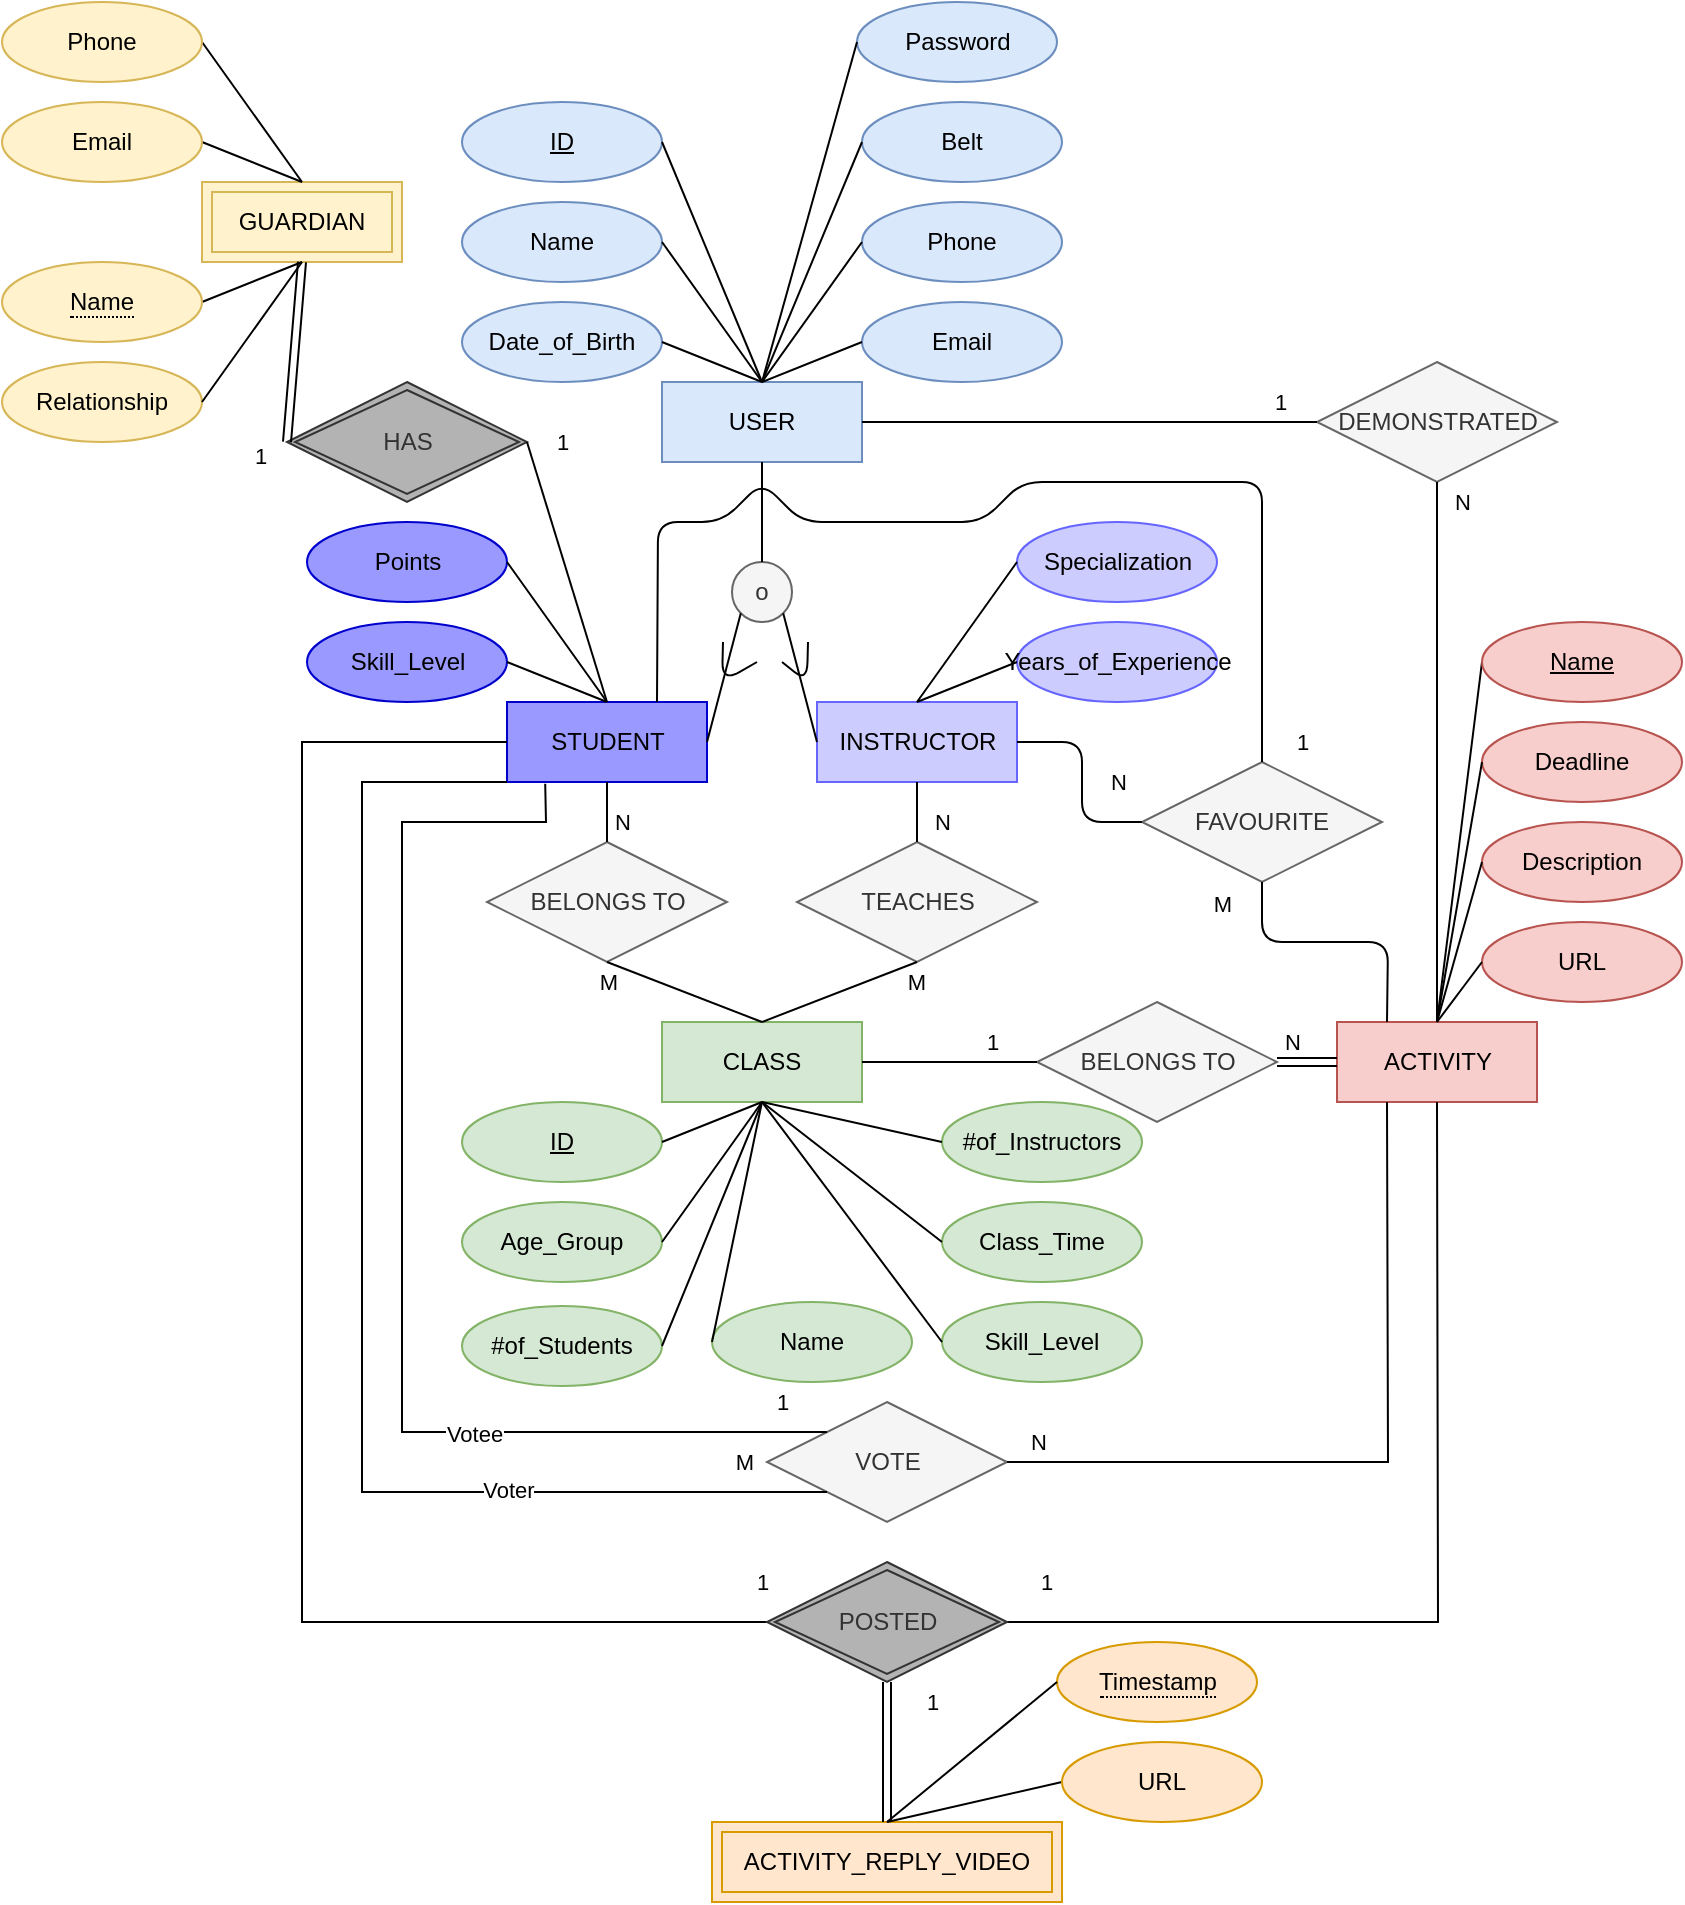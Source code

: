 <mxfile version="14.4.9" type="device"><diagram id="FBQHIhhpA97954oeTk-i" name="Page-1"><mxGraphModel dx="2200" dy="1813" grid="1" gridSize="10" guides="1" tooltips="1" connect="1" arrows="1" fold="1" page="1" pageScale="1" pageWidth="850" pageHeight="1100" math="0" shadow="0"><root><mxCell id="0"/><mxCell id="1" parent="0"/><mxCell id="_GwAnjcLJixoznR8mgWe-2" value="STUDENT" style="whiteSpace=wrap;html=1;align=center;fillColor=#9999FF;strokeColor=#0000CC;" parent="1" vertex="1"><mxGeometry x="-587.5" y="-740" width="100" height="40" as="geometry"/></mxCell><mxCell id="_GwAnjcLJixoznR8mgWe-3" value="INSTRUCTOR" style="whiteSpace=wrap;html=1;align=center;fillColor=#CCCCFF;strokeColor=#6666FF;" parent="1" vertex="1"><mxGeometry x="-432.5" y="-740" width="100" height="40" as="geometry"/></mxCell><mxCell id="_GwAnjcLJixoznR8mgWe-5" value="ACTIVITY" style="whiteSpace=wrap;html=1;align=center;fillColor=#f8cecc;strokeColor=#b85450;" parent="1" vertex="1"><mxGeometry x="-172.5" y="-580" width="100" height="40" as="geometry"/></mxCell><mxCell id="_GwAnjcLJixoznR8mgWe-7" value="ACTIVITY_REPLY_VIDEO" style="shape=ext;margin=3;double=1;whiteSpace=wrap;html=1;align=center;fillColor=#ffe6cc;strokeColor=#d79b00;" parent="1" vertex="1"><mxGeometry x="-485" y="-180" width="175" height="40" as="geometry"/></mxCell><mxCell id="_GwAnjcLJixoznR8mgWe-8" value="BELONGS TO" style="shape=rhombus;perimeter=rhombusPerimeter;whiteSpace=wrap;html=1;align=center;fillColor=#f5f5f5;strokeColor=#666666;fontColor=#333333;" parent="1" vertex="1"><mxGeometry x="-597.5" y="-670" width="120" height="60" as="geometry"/></mxCell><mxCell id="_GwAnjcLJixoznR8mgWe-33" value="Specialization" style="ellipse;whiteSpace=wrap;html=1;align=center;fillColor=#CCCCFF;strokeColor=#6666FF;" parent="1" vertex="1"><mxGeometry x="-332.5" y="-830" width="100" height="40" as="geometry"/></mxCell><mxCell id="_GwAnjcLJixoznR8mgWe-34" value="Years_of_Experience" style="ellipse;whiteSpace=wrap;html=1;align=center;fillColor=#CCCCFF;strokeColor=#6666FF;" parent="1" vertex="1"><mxGeometry x="-332.5" y="-780" width="100" height="40" as="geometry"/></mxCell><mxCell id="_GwAnjcLJixoznR8mgWe-36" value="#of_Students" style="ellipse;whiteSpace=wrap;html=1;align=center;fillColor=#d5e8d4;strokeColor=#82b366;" parent="1" vertex="1"><mxGeometry x="-610" y="-438" width="100" height="40" as="geometry"/></mxCell><mxCell id="_GwAnjcLJixoznR8mgWe-37" value="#of_Instructors" style="ellipse;whiteSpace=wrap;html=1;align=center;fillColor=#d5e8d4;strokeColor=#82b366;" parent="1" vertex="1"><mxGeometry x="-370" y="-540" width="100" height="40" as="geometry"/></mxCell><mxCell id="_GwAnjcLJixoznR8mgWe-38" value="Class_Time" style="ellipse;whiteSpace=wrap;html=1;align=center;fillColor=#d5e8d4;strokeColor=#82b366;" parent="1" vertex="1"><mxGeometry x="-370" y="-490" width="100" height="40" as="geometry"/></mxCell><mxCell id="_GwAnjcLJixoznR8mgWe-41" value="Skill_Level" style="ellipse;whiteSpace=wrap;html=1;align=center;fillColor=#d5e8d4;strokeColor=#82b366;" parent="1" vertex="1"><mxGeometry x="-370" y="-440" width="100" height="40" as="geometry"/></mxCell><mxCell id="_GwAnjcLJixoznR8mgWe-42" value="Age_Group" style="ellipse;whiteSpace=wrap;html=1;align=center;fillColor=#d5e8d4;strokeColor=#82b366;" parent="1" vertex="1"><mxGeometry x="-610" y="-490" width="100" height="40" as="geometry"/></mxCell><mxCell id="_GwAnjcLJixoznR8mgWe-43" value="ID" style="ellipse;whiteSpace=wrap;html=1;align=center;fontStyle=4;fillColor=#d5e8d4;strokeColor=#82b366;" parent="1" vertex="1"><mxGeometry x="-610" y="-540" width="100" height="40" as="geometry"/></mxCell><mxCell id="_GwAnjcLJixoznR8mgWe-45" value="Name" style="ellipse;whiteSpace=wrap;html=1;align=center;fillColor=#dae8fc;strokeColor=#6c8ebf;" parent="1" vertex="1"><mxGeometry x="-610" y="-990" width="100" height="40" as="geometry"/></mxCell><mxCell id="_GwAnjcLJixoznR8mgWe-46" value="Date_of_Birth" style="ellipse;whiteSpace=wrap;html=1;align=center;fillColor=#dae8fc;strokeColor=#6c8ebf;" parent="1" vertex="1"><mxGeometry x="-610" y="-940" width="100" height="40" as="geometry"/></mxCell><mxCell id="_GwAnjcLJixoznR8mgWe-47" value="Skill_Level" style="ellipse;whiteSpace=wrap;html=1;align=center;fillColor=#9999FF;strokeColor=#0000CC;" parent="1" vertex="1"><mxGeometry x="-687.5" y="-780" width="100" height="40" as="geometry"/></mxCell><mxCell id="_GwAnjcLJixoznR8mgWe-48" value="Belt" style="ellipse;whiteSpace=wrap;html=1;align=center;fillColor=#dae8fc;strokeColor=#6c8ebf;" parent="1" vertex="1"><mxGeometry x="-410" y="-1040" width="100" height="40" as="geometry"/></mxCell><mxCell id="_GwAnjcLJixoznR8mgWe-58" value="Phone" style="ellipse;whiteSpace=wrap;html=1;align=center;fillColor=#dae8fc;strokeColor=#6c8ebf;" parent="1" vertex="1"><mxGeometry x="-410" y="-990" width="100" height="40" as="geometry"/></mxCell><mxCell id="_GwAnjcLJixoznR8mgWe-59" value="Email" style="ellipse;whiteSpace=wrap;html=1;align=center;fillColor=#dae8fc;strokeColor=#6c8ebf;" parent="1" vertex="1"><mxGeometry x="-410" y="-940" width="100" height="40" as="geometry"/></mxCell><mxCell id="_GwAnjcLJixoznR8mgWe-64" value="Points" style="ellipse;whiteSpace=wrap;html=1;align=center;fillColor=#9999FF;strokeColor=#0000CC;" parent="1" vertex="1"><mxGeometry x="-687.5" y="-830" width="100" height="40" as="geometry"/></mxCell><mxCell id="_GwAnjcLJixoznR8mgWe-68" value="USER" style="whiteSpace=wrap;html=1;align=center;fillColor=#dae8fc;strokeColor=#6c8ebf;" parent="1" vertex="1"><mxGeometry x="-510" y="-900" width="100" height="40" as="geometry"/></mxCell><mxCell id="_GwAnjcLJixoznR8mgWe-69" value="o" style="ellipse;whiteSpace=wrap;html=1;aspect=fixed;fillColor=#f5f5f5;strokeColor=#666666;fontColor=#333333;" parent="1" vertex="1"><mxGeometry x="-475" y="-810" width="30" height="30" as="geometry"/></mxCell><mxCell id="_GwAnjcLJixoznR8mgWe-70" value="" style="endArrow=none;html=1;entryX=0.5;entryY=1;entryDx=0;entryDy=0;exitX=0.5;exitY=0;exitDx=0;exitDy=0;" parent="1" source="_GwAnjcLJixoznR8mgWe-69" target="_GwAnjcLJixoznR8mgWe-68" edge="1"><mxGeometry width="50" height="50" relative="1" as="geometry"><mxPoint x="-525" y="-770" as="sourcePoint"/><mxPoint x="-475" y="-820" as="targetPoint"/></mxGeometry></mxCell><mxCell id="_GwAnjcLJixoznR8mgWe-71" value="" style="endArrow=none;html=1;entryX=0;entryY=1;entryDx=0;entryDy=0;exitX=1;exitY=0.5;exitDx=0;exitDy=0;" parent="1" source="_GwAnjcLJixoznR8mgWe-2" target="_GwAnjcLJixoznR8mgWe-69" edge="1"><mxGeometry width="50" height="50" relative="1" as="geometry"><mxPoint x="-550" y="-730" as="sourcePoint"/><mxPoint x="-500" y="-780" as="targetPoint"/></mxGeometry></mxCell><mxCell id="_GwAnjcLJixoznR8mgWe-72" value="" style="endArrow=none;html=1;entryX=0;entryY=0.5;entryDx=0;entryDy=0;exitX=1;exitY=1;exitDx=0;exitDy=0;" parent="1" source="_GwAnjcLJixoznR8mgWe-69" target="_GwAnjcLJixoznR8mgWe-3" edge="1"><mxGeometry width="50" height="50" relative="1" as="geometry"><mxPoint x="-419.7" y="-762.8" as="sourcePoint"/><mxPoint x="-350.307" y="-847.193" as="targetPoint"/></mxGeometry></mxCell><mxCell id="_GwAnjcLJixoznR8mgWe-73" value="ID" style="ellipse;whiteSpace=wrap;html=1;align=center;fontStyle=4;fillColor=#dae8fc;strokeColor=#6c8ebf;" parent="1" vertex="1"><mxGeometry x="-610" y="-1040" width="100" height="40" as="geometry"/></mxCell><mxCell id="p_k84BJm-49Tjz_S1dmf-1" value="" style="endArrow=none;html=1;exitX=0.5;exitY=0;exitDx=0;exitDy=0;entryX=1;entryY=0.5;entryDx=0;entryDy=0;" parent="1" source="_GwAnjcLJixoznR8mgWe-68" target="_GwAnjcLJixoznR8mgWe-46" edge="1"><mxGeometry width="50" height="50" relative="1" as="geometry"><mxPoint x="-485" y="-920" as="sourcePoint"/><mxPoint x="-435" y="-970" as="targetPoint"/></mxGeometry></mxCell><mxCell id="p_k84BJm-49Tjz_S1dmf-2" value="" style="endArrow=none;html=1;exitX=0.5;exitY=0;exitDx=0;exitDy=0;entryX=1;entryY=0.5;entryDx=0;entryDy=0;" parent="1" source="_GwAnjcLJixoznR8mgWe-68" target="_GwAnjcLJixoznR8mgWe-45" edge="1"><mxGeometry width="50" height="50" relative="1" as="geometry"><mxPoint x="-450" y="-890" as="sourcePoint"/><mxPoint x="-500" y="-910" as="targetPoint"/></mxGeometry></mxCell><mxCell id="p_k84BJm-49Tjz_S1dmf-3" value="" style="endArrow=none;html=1;entryX=1;entryY=0.5;entryDx=0;entryDy=0;" parent="1" target="_GwAnjcLJixoznR8mgWe-73" edge="1"><mxGeometry width="50" height="50" relative="1" as="geometry"><mxPoint x="-460" y="-900" as="sourcePoint"/><mxPoint x="-500" y="-960" as="targetPoint"/></mxGeometry></mxCell><mxCell id="p_k84BJm-49Tjz_S1dmf-4" value="" style="endArrow=none;html=1;entryX=0;entryY=0.5;entryDx=0;entryDy=0;exitX=0.5;exitY=0;exitDx=0;exitDy=0;" parent="1" source="_GwAnjcLJixoznR8mgWe-68" target="_GwAnjcLJixoznR8mgWe-48" edge="1"><mxGeometry width="50" height="50" relative="1" as="geometry"><mxPoint x="-450" y="-890" as="sourcePoint"/><mxPoint x="-500" y="-1010" as="targetPoint"/></mxGeometry></mxCell><mxCell id="p_k84BJm-49Tjz_S1dmf-5" value="" style="endArrow=none;html=1;entryX=0;entryY=0.5;entryDx=0;entryDy=0;exitX=0.5;exitY=0;exitDx=0;exitDy=0;" parent="1" source="_GwAnjcLJixoznR8mgWe-68" target="_GwAnjcLJixoznR8mgWe-58" edge="1"><mxGeometry width="50" height="50" relative="1" as="geometry"><mxPoint x="-450" y="-890" as="sourcePoint"/><mxPoint x="-400" y="-1010" as="targetPoint"/></mxGeometry></mxCell><mxCell id="p_k84BJm-49Tjz_S1dmf-6" value="" style="endArrow=none;html=1;entryX=0;entryY=0.5;entryDx=0;entryDy=0;exitX=0.5;exitY=0;exitDx=0;exitDy=0;" parent="1" source="_GwAnjcLJixoznR8mgWe-68" target="_GwAnjcLJixoznR8mgWe-59" edge="1"><mxGeometry width="50" height="50" relative="1" as="geometry"><mxPoint x="-450" y="-890" as="sourcePoint"/><mxPoint x="-400" y="-960" as="targetPoint"/></mxGeometry></mxCell><mxCell id="p_k84BJm-49Tjz_S1dmf-19" value="Relationship" style="ellipse;whiteSpace=wrap;html=1;align=center;fillColor=#fff2cc;strokeColor=#d6b656;" parent="1" vertex="1"><mxGeometry x="-840" y="-910" width="100" height="40" as="geometry"/></mxCell><mxCell id="p_k84BJm-49Tjz_S1dmf-22" value="GUARDIAN" style="shape=ext;margin=3;double=1;whiteSpace=wrap;html=1;align=center;fillColor=#fff2cc;strokeColor=#d6b656;" parent="1" vertex="1"><mxGeometry x="-740" y="-1000" width="100" height="40" as="geometry"/></mxCell><mxCell id="p_k84BJm-49Tjz_S1dmf-23" value="HAS" style="shape=rhombus;double=1;perimeter=rhombusPerimeter;whiteSpace=wrap;html=1;align=center;fontColor=#333333;fillColor=#B3B3B3;strokeColor=#333333;" parent="1" vertex="1"><mxGeometry x="-697.5" y="-900" width="120" height="60" as="geometry"/></mxCell><mxCell id="p_k84BJm-49Tjz_S1dmf-24" value="" style="shape=link;html=1;rounded=0;exitX=0;exitY=0.5;exitDx=0;exitDy=0;entryX=0.5;entryY=1;entryDx=0;entryDy=0;" parent="1" source="p_k84BJm-49Tjz_S1dmf-23" target="p_k84BJm-49Tjz_S1dmf-22" edge="1"><mxGeometry relative="1" as="geometry"><mxPoint x="-382.5" y="-590" as="sourcePoint"/><mxPoint x="-382.5" y="-500" as="targetPoint"/></mxGeometry></mxCell><mxCell id="p_k84BJm-49Tjz_S1dmf-50" value="1" style="edgeLabel;html=1;align=center;verticalAlign=middle;resizable=0;points=[];" parent="p_k84BJm-49Tjz_S1dmf-24" vertex="1" connectable="0"><mxGeometry x="-0.823" y="-2" relative="1" as="geometry"><mxPoint x="-15.98" y="14.75" as="offset"/></mxGeometry></mxCell><mxCell id="p_k84BJm-49Tjz_S1dmf-26" value="" style="endArrow=none;html=1;exitX=1;exitY=0.5;exitDx=0;exitDy=0;entryX=0.5;entryY=0;entryDx=0;entryDy=0;" parent="1" source="_GwAnjcLJixoznR8mgWe-47" target="_GwAnjcLJixoznR8mgWe-2" edge="1"><mxGeometry width="50" height="50" relative="1" as="geometry"><mxPoint x="-560" y="-730" as="sourcePoint"/><mxPoint x="-510" y="-780" as="targetPoint"/></mxGeometry></mxCell><mxCell id="p_k84BJm-49Tjz_S1dmf-27" value="" style="endArrow=none;html=1;exitX=1;exitY=0.5;exitDx=0;exitDy=0;entryX=0.5;entryY=0;entryDx=0;entryDy=0;" parent="1" source="_GwAnjcLJixoznR8mgWe-64" target="_GwAnjcLJixoznR8mgWe-2" edge="1"><mxGeometry width="50" height="50" relative="1" as="geometry"><mxPoint x="-577.5" y="-750" as="sourcePoint"/><mxPoint x="-527.5" y="-730" as="targetPoint"/></mxGeometry></mxCell><mxCell id="p_k84BJm-49Tjz_S1dmf-28" value="" style="endArrow=none;html=1;exitX=0;exitY=0.5;exitDx=0;exitDy=0;entryX=0.5;entryY=0;entryDx=0;entryDy=0;" parent="1" source="_GwAnjcLJixoznR8mgWe-33" target="_GwAnjcLJixoznR8mgWe-3" edge="1"><mxGeometry width="50" height="50" relative="1" as="geometry"><mxPoint x="-420" y="-830" as="sourcePoint"/><mxPoint x="-370" y="-760" as="targetPoint"/></mxGeometry></mxCell><mxCell id="p_k84BJm-49Tjz_S1dmf-29" value="" style="endArrow=none;html=1;exitX=0;exitY=0.5;exitDx=0;exitDy=0;entryX=0.5;entryY=0;entryDx=0;entryDy=0;" parent="1" source="_GwAnjcLJixoznR8mgWe-34" target="_GwAnjcLJixoznR8mgWe-3" edge="1"><mxGeometry width="50" height="50" relative="1" as="geometry"><mxPoint x="-322.5" y="-800" as="sourcePoint"/><mxPoint x="-372.5" y="-730" as="targetPoint"/></mxGeometry></mxCell><mxCell id="p_k84BJm-49Tjz_S1dmf-30" value="" style="endArrow=none;html=1;entryX=1;entryY=0.5;entryDx=0;entryDy=0;exitX=0.5;exitY=0;exitDx=0;exitDy=0;" parent="1" source="_GwAnjcLJixoznR8mgWe-2" target="p_k84BJm-49Tjz_S1dmf-23" edge="1"><mxGeometry width="50" height="50" relative="1" as="geometry"><mxPoint x="-600" y="-620" as="sourcePoint"/><mxPoint x="-550" y="-670" as="targetPoint"/></mxGeometry></mxCell><mxCell id="p_k84BJm-49Tjz_S1dmf-48" value="1" style="edgeLabel;html=1;align=center;verticalAlign=middle;resizable=0;points=[];" parent="p_k84BJm-49Tjz_S1dmf-30" vertex="1" connectable="0"><mxGeometry x="0.769" relative="1" as="geometry"><mxPoint x="12.79" y="-15.31" as="offset"/></mxGeometry></mxCell><mxCell id="p_k84BJm-49Tjz_S1dmf-31" value="" style="endArrow=none;html=1;entryX=1;entryY=0.5;entryDx=0;entryDy=0;exitX=0.5;exitY=0;exitDx=0;exitDy=0;" parent="1" source="p_k84BJm-49Tjz_S1dmf-22" target="p_k84BJm-49Tjz_S1dmf-46" edge="1"><mxGeometry width="50" height="50" relative="1" as="geometry"><mxPoint x="-749" y="-1100" as="sourcePoint"/><mxPoint x="-640" y="-1070" as="targetPoint"/></mxGeometry></mxCell><mxCell id="p_k84BJm-49Tjz_S1dmf-32" value="" style="endArrow=none;html=1;entryX=1;entryY=0.5;entryDx=0;entryDy=0;exitX=0.5;exitY=0;exitDx=0;exitDy=0;" parent="1" source="p_k84BJm-49Tjz_S1dmf-22" target="p_k84BJm-49Tjz_S1dmf-45" edge="1"><mxGeometry width="50" height="50" relative="1" as="geometry"><mxPoint x="-742.5" y="-930" as="sourcePoint"/><mxPoint x="-640" y="-1020" as="targetPoint"/></mxGeometry></mxCell><mxCell id="p_k84BJm-49Tjz_S1dmf-33" value="" style="endArrow=none;html=1;entryX=1;entryY=0.5;entryDx=0;entryDy=0;exitX=0.5;exitY=1;exitDx=0;exitDy=0;" parent="1" source="p_k84BJm-49Tjz_S1dmf-22" target="p_k84BJm-49Tjz_S1dmf-47" edge="1"><mxGeometry width="50" height="50" relative="1" as="geometry"><mxPoint x="-780" y="-830" as="sourcePoint"/><mxPoint x="-640" y="-940" as="targetPoint"/></mxGeometry></mxCell><mxCell id="p_k84BJm-49Tjz_S1dmf-34" value="" style="endArrow=none;html=1;entryX=0.5;entryY=1;entryDx=0;entryDy=0;exitX=1;exitY=0.5;exitDx=0;exitDy=0;" parent="1" source="p_k84BJm-49Tjz_S1dmf-19" target="p_k84BJm-49Tjz_S1dmf-22" edge="1"><mxGeometry width="50" height="50" relative="1" as="geometry"><mxPoint x="-742.5" y="-890" as="sourcePoint"/><mxPoint x="-692.5" y="-870" as="targetPoint"/></mxGeometry></mxCell><mxCell id="p_k84BJm-49Tjz_S1dmf-35" value="CLASS" style="whiteSpace=wrap;html=1;align=center;fillColor=#d5e8d4;strokeColor=#82b366;" parent="1" vertex="1"><mxGeometry x="-510" y="-580" width="100" height="40" as="geometry"/></mxCell><mxCell id="p_k84BJm-49Tjz_S1dmf-36" style="edgeStyle=orthogonalEdgeStyle;rounded=0;orthogonalLoop=1;jettySize=auto;html=1;exitX=0.5;exitY=1;exitDx=0;exitDy=0;" parent="1" source="_GwAnjcLJixoznR8mgWe-42" target="_GwAnjcLJixoznR8mgWe-42" edge="1"><mxGeometry relative="1" as="geometry"/></mxCell><mxCell id="p_k84BJm-49Tjz_S1dmf-45" value="Email" style="ellipse;whiteSpace=wrap;html=1;align=center;fillColor=#fff2cc;strokeColor=#d6b656;" parent="1" vertex="1"><mxGeometry x="-840" y="-1040" width="100" height="40" as="geometry"/></mxCell><mxCell id="p_k84BJm-49Tjz_S1dmf-46" value="Phone" style="ellipse;whiteSpace=wrap;html=1;align=center;fillColor=#fff2cc;strokeColor=#d6b656;" parent="1" vertex="1"><mxGeometry x="-840" y="-1090" width="100" height="40" as="geometry"/></mxCell><mxCell id="p_k84BJm-49Tjz_S1dmf-47" value="&lt;span style=&quot;border-bottom: 1px dotted&quot;&gt;Name&lt;/span&gt;" style="ellipse;whiteSpace=wrap;html=1;align=center;fillColor=#fff2cc;strokeColor=#d6b656;" parent="1" vertex="1"><mxGeometry x="-840" y="-960" width="100" height="40" as="geometry"/></mxCell><mxCell id="p_k84BJm-49Tjz_S1dmf-51" value="" style="endArrow=none;html=1;" parent="1" edge="1"><mxGeometry width="50" height="50" relative="1" as="geometry"><mxPoint x="-450" y="-760" as="sourcePoint"/><mxPoint x="-437" y="-770" as="targetPoint"/><Array as="points"><mxPoint x="-437.5" y="-750"/></Array></mxGeometry></mxCell><mxCell id="p_k84BJm-49Tjz_S1dmf-52" value="" style="endArrow=none;html=1;" parent="1" edge="1"><mxGeometry width="50" height="50" relative="1" as="geometry"><mxPoint x="-479.5" y="-770" as="sourcePoint"/><mxPoint x="-462.5" y="-760" as="targetPoint"/><Array as="points"><mxPoint x="-480" y="-750"/></Array></mxGeometry></mxCell><mxCell id="p_k84BJm-49Tjz_S1dmf-55" value="" style="endArrow=none;html=1;exitX=1;exitY=0.5;exitDx=0;exitDy=0;entryX=0.5;entryY=1;entryDx=0;entryDy=0;" parent="1" source="_GwAnjcLJixoznR8mgWe-43" target="p_k84BJm-49Tjz_S1dmf-35" edge="1"><mxGeometry width="50" height="50" relative="1" as="geometry"><mxPoint x="-485" y="-482" as="sourcePoint"/><mxPoint x="-435" y="-532" as="targetPoint"/></mxGeometry></mxCell><mxCell id="p_k84BJm-49Tjz_S1dmf-56" value="" style="endArrow=none;html=1;exitX=1;exitY=0.5;exitDx=0;exitDy=0;entryX=0.5;entryY=1;entryDx=0;entryDy=0;" parent="1" source="_GwAnjcLJixoznR8mgWe-42" target="p_k84BJm-49Tjz_S1dmf-35" edge="1"><mxGeometry width="50" height="50" relative="1" as="geometry"><mxPoint x="-500" y="-502" as="sourcePoint"/><mxPoint x="-450" y="-530" as="targetPoint"/></mxGeometry></mxCell><mxCell id="p_k84BJm-49Tjz_S1dmf-57" value="" style="endArrow=none;html=1;exitX=1;exitY=0.5;exitDx=0;exitDy=0;entryX=0.5;entryY=1;entryDx=0;entryDy=0;" parent="1" source="_GwAnjcLJixoznR8mgWe-36" target="p_k84BJm-49Tjz_S1dmf-35" edge="1"><mxGeometry width="50" height="50" relative="1" as="geometry"><mxPoint x="-500" y="-452" as="sourcePoint"/><mxPoint x="-450" y="-530" as="targetPoint"/></mxGeometry></mxCell><mxCell id="p_k84BJm-49Tjz_S1dmf-58" value="" style="endArrow=none;html=1;exitX=0;exitY=0.5;exitDx=0;exitDy=0;entryX=0.5;entryY=1;entryDx=0;entryDy=0;" parent="1" source="_GwAnjcLJixoznR8mgWe-37" target="p_k84BJm-49Tjz_S1dmf-35" edge="1"><mxGeometry width="50" height="50" relative="1" as="geometry"><mxPoint x="-500" y="-400" as="sourcePoint"/><mxPoint x="-450" y="-530" as="targetPoint"/></mxGeometry></mxCell><mxCell id="p_k84BJm-49Tjz_S1dmf-59" value="" style="endArrow=none;html=1;exitX=0;exitY=0.5;exitDx=0;exitDy=0;entryX=0.5;entryY=1;entryDx=0;entryDy=0;" parent="1" source="_GwAnjcLJixoznR8mgWe-38" target="p_k84BJm-49Tjz_S1dmf-35" edge="1"><mxGeometry width="50" height="50" relative="1" as="geometry"><mxPoint x="-500" y="-350" as="sourcePoint"/><mxPoint x="-450" y="-530" as="targetPoint"/></mxGeometry></mxCell><mxCell id="p_k84BJm-49Tjz_S1dmf-60" value="" style="endArrow=none;html=1;exitX=0;exitY=0.5;exitDx=0;exitDy=0;entryX=0.5;entryY=1;entryDx=0;entryDy=0;" parent="1" source="_GwAnjcLJixoznR8mgWe-41" target="p_k84BJm-49Tjz_S1dmf-35" edge="1"><mxGeometry width="50" height="50" relative="1" as="geometry"><mxPoint x="-500" y="-300" as="sourcePoint"/><mxPoint x="-450" y="-530" as="targetPoint"/></mxGeometry></mxCell><mxCell id="p_k84BJm-49Tjz_S1dmf-61" value="Description" style="ellipse;whiteSpace=wrap;html=1;align=center;fillColor=#f8cecc;strokeColor=#b85450;" parent="1" vertex="1"><mxGeometry x="-100" y="-680" width="100" height="40" as="geometry"/></mxCell><mxCell id="p_k84BJm-49Tjz_S1dmf-63" value="" style="endArrow=none;html=1;exitX=0.5;exitY=0;exitDx=0;exitDy=0;entryX=0.5;entryY=1;entryDx=0;entryDy=0;" parent="1" source="_GwAnjcLJixoznR8mgWe-8" target="_GwAnjcLJixoznR8mgWe-2" edge="1"><mxGeometry width="50" height="50" relative="1" as="geometry"><mxPoint x="-637.5" y="-680.0" as="sourcePoint"/><mxPoint x="-687.5" y="-720.0" as="targetPoint"/></mxGeometry></mxCell><mxCell id="p_k84BJm-49Tjz_S1dmf-94" value="N" style="edgeLabel;html=1;align=center;verticalAlign=middle;resizable=0;points=[];" parent="p_k84BJm-49Tjz_S1dmf-63" vertex="1" connectable="0"><mxGeometry x="-0.309" relative="1" as="geometry"><mxPoint x="7.5" y="0.33" as="offset"/></mxGeometry></mxCell><mxCell id="p_k84BJm-49Tjz_S1dmf-64" value="" style="endArrow=none;html=1;exitX=0.5;exitY=0;exitDx=0;exitDy=0;entryX=0.5;entryY=1;entryDx=0;entryDy=0;" parent="1" source="p_k84BJm-49Tjz_S1dmf-35" target="_GwAnjcLJixoznR8mgWe-8" edge="1"><mxGeometry width="50" height="50" relative="1" as="geometry"><mxPoint x="-635" y="-580.0" as="sourcePoint"/><mxPoint x="-525" y="-620.0" as="targetPoint"/></mxGeometry></mxCell><mxCell id="p_k84BJm-49Tjz_S1dmf-95" value="M" style="edgeLabel;html=1;align=center;verticalAlign=middle;resizable=0;points=[];" parent="p_k84BJm-49Tjz_S1dmf-64" vertex="1" connectable="0"><mxGeometry x="0.628" relative="1" as="geometry"><mxPoint x="-14.4" y="4.43" as="offset"/></mxGeometry></mxCell><mxCell id="p_k84BJm-49Tjz_S1dmf-65" value="TEACHES" style="shape=rhombus;perimeter=rhombusPerimeter;whiteSpace=wrap;html=1;align=center;fillColor=#f5f5f5;strokeColor=#666666;fontColor=#333333;" parent="1" vertex="1"><mxGeometry x="-442.5" y="-670" width="120" height="60" as="geometry"/></mxCell><mxCell id="p_k84BJm-49Tjz_S1dmf-66" value="" style="endArrow=none;html=1;entryX=0.5;entryY=1;entryDx=0;entryDy=0;exitX=0.5;exitY=0;exitDx=0;exitDy=0;" parent="1" source="p_k84BJm-49Tjz_S1dmf-65" target="_GwAnjcLJixoznR8mgWe-3" edge="1"><mxGeometry width="50" height="50" relative="1" as="geometry"><mxPoint x="-382" y="-670" as="sourcePoint"/><mxPoint x="-382.74" y="-700.0" as="targetPoint"/></mxGeometry></mxCell><mxCell id="p_k84BJm-49Tjz_S1dmf-96" value="N" style="edgeLabel;html=1;align=center;verticalAlign=middle;resizable=0;points=[];" parent="p_k84BJm-49Tjz_S1dmf-66" vertex="1" connectable="0"><mxGeometry x="-0.467" y="1" relative="1" as="geometry"><mxPoint x="13.5" y="-2" as="offset"/></mxGeometry></mxCell><mxCell id="p_k84BJm-49Tjz_S1dmf-68" value="" style="endArrow=none;html=1;exitX=0.5;exitY=0;exitDx=0;exitDy=0;entryX=0.5;entryY=1;entryDx=0;entryDy=0;" parent="1" source="p_k84BJm-49Tjz_S1dmf-35" target="p_k84BJm-49Tjz_S1dmf-65" edge="1"><mxGeometry width="50" height="50" relative="1" as="geometry"><mxPoint x="-362.5" y="-540" as="sourcePoint"/><mxPoint x="-390" y="-590" as="targetPoint"/></mxGeometry></mxCell><mxCell id="p_k84BJm-49Tjz_S1dmf-97" value="M" style="edgeLabel;html=1;align=center;verticalAlign=middle;resizable=0;points=[];" parent="p_k84BJm-49Tjz_S1dmf-68" vertex="1" connectable="0"><mxGeometry x="0.738" relative="1" as="geometry"><mxPoint x="10.04" y="6.11" as="offset"/></mxGeometry></mxCell><mxCell id="p_k84BJm-49Tjz_S1dmf-69" value="Deadline" style="ellipse;whiteSpace=wrap;html=1;align=center;fillColor=#f8cecc;strokeColor=#b85450;" parent="1" vertex="1"><mxGeometry x="-100" y="-730" width="100" height="40" as="geometry"/></mxCell><mxCell id="p_k84BJm-49Tjz_S1dmf-70" value="" style="endArrow=none;html=1;exitX=0.5;exitY=0;exitDx=0;exitDy=0;entryX=0;entryY=0.5;entryDx=0;entryDy=0;" parent="1" source="_GwAnjcLJixoznR8mgWe-5" target="p_k84BJm-49Tjz_S1dmf-61" edge="1"><mxGeometry width="50" height="50" relative="1" as="geometry"><mxPoint x="-150" y="-610" as="sourcePoint"/><mxPoint x="-122.5" y="-660" as="targetPoint"/></mxGeometry></mxCell><mxCell id="p_k84BJm-49Tjz_S1dmf-71" value="" style="endArrow=none;html=1;entryX=0;entryY=0.5;entryDx=0;entryDy=0;exitX=0.5;exitY=0;exitDx=0;exitDy=0;" parent="1" source="_GwAnjcLJixoznR8mgWe-5" target="p_k84BJm-49Tjz_S1dmf-69" edge="1"><mxGeometry width="50" height="50" relative="1" as="geometry"><mxPoint x="-130" y="-630" as="sourcePoint"/><mxPoint x="-62.5" y="-590" as="targetPoint"/></mxGeometry></mxCell><mxCell id="p_k84BJm-49Tjz_S1dmf-72" value="BELONGS TO" style="shape=rhombus;perimeter=rhombusPerimeter;whiteSpace=wrap;html=1;align=center;fillColor=#f5f5f5;strokeColor=#666666;fontColor=#333333;" parent="1" vertex="1"><mxGeometry x="-322.5" y="-590" width="120" height="60" as="geometry"/></mxCell><mxCell id="p_k84BJm-49Tjz_S1dmf-74" value="" style="endArrow=none;html=1;exitX=1;exitY=0.5;exitDx=0;exitDy=0;entryX=0;entryY=0.5;entryDx=0;entryDy=0;" parent="1" source="p_k84BJm-49Tjz_S1dmf-35" target="p_k84BJm-49Tjz_S1dmf-72" edge="1"><mxGeometry width="50" height="50" relative="1" as="geometry"><mxPoint x="-400" y="-580" as="sourcePoint"/><mxPoint x="-322.5" y="-610" as="targetPoint"/></mxGeometry></mxCell><mxCell id="p_k84BJm-49Tjz_S1dmf-92" value="1" style="edgeLabel;html=1;align=center;verticalAlign=middle;resizable=0;points=[];" parent="p_k84BJm-49Tjz_S1dmf-74" vertex="1" connectable="0"><mxGeometry x="0.479" relative="1" as="geometry"><mxPoint y="-10" as="offset"/></mxGeometry></mxCell><mxCell id="p_k84BJm-49Tjz_S1dmf-76" value="DEMONSTRATED" style="shape=rhombus;perimeter=rhombusPerimeter;whiteSpace=wrap;html=1;align=center;fillColor=#f5f5f5;strokeColor=#666666;fontColor=#333333;" parent="1" vertex="1"><mxGeometry x="-182.5" y="-910" width="120" height="60" as="geometry"/></mxCell><mxCell id="p_k84BJm-49Tjz_S1dmf-77" value="" style="endArrow=none;html=1;exitX=0;exitY=0.5;exitDx=0;exitDy=0;entryX=1;entryY=0.5;entryDx=0;entryDy=0;" parent="1" source="p_k84BJm-49Tjz_S1dmf-76" target="_GwAnjcLJixoznR8mgWe-68" edge="1"><mxGeometry width="50" height="50" relative="1" as="geometry"><mxPoint x="-285" y="-920" as="sourcePoint"/><mxPoint x="-335" y="-850" as="targetPoint"/></mxGeometry></mxCell><mxCell id="p_k84BJm-49Tjz_S1dmf-98" value="1" style="edgeLabel;html=1;align=center;verticalAlign=middle;resizable=0;points=[];" parent="p_k84BJm-49Tjz_S1dmf-77" vertex="1" connectable="0"><mxGeometry x="-0.836" y="2" relative="1" as="geometry"><mxPoint y="-12" as="offset"/></mxGeometry></mxCell><mxCell id="p_k84BJm-49Tjz_S1dmf-78" value="" style="endArrow=none;html=1;rounded=0;exitX=0.5;exitY=1;exitDx=0;exitDy=0;entryX=0.5;entryY=0;entryDx=0;entryDy=0;" parent="1" source="p_k84BJm-49Tjz_S1dmf-76" target="_GwAnjcLJixoznR8mgWe-5" edge="1"><mxGeometry relative="1" as="geometry"><mxPoint x="-132.5" y="-770" as="sourcePoint"/><mxPoint x="27.5" y="-770" as="targetPoint"/></mxGeometry></mxCell><mxCell id="p_k84BJm-49Tjz_S1dmf-99" value="N" style="edgeLabel;html=1;align=center;verticalAlign=middle;resizable=0;points=[];" parent="p_k84BJm-49Tjz_S1dmf-78" vertex="1" connectable="0"><mxGeometry x="-0.896" y="-1" relative="1" as="geometry"><mxPoint x="13.5" y="-4.17" as="offset"/></mxGeometry></mxCell><mxCell id="p_k84BJm-49Tjz_S1dmf-80" value="" style="endArrow=none;html=1;entryX=0;entryY=0.5;entryDx=0;entryDy=0;exitX=0.5;exitY=0;exitDx=0;exitDy=0;" parent="1" source="_GwAnjcLJixoznR8mgWe-5" target="p_k84BJm-49Tjz_S1dmf-100" edge="1"><mxGeometry width="50" height="50" relative="1" as="geometry"><mxPoint x="-122.5" y="-685.0" as="sourcePoint"/><mxPoint x="-72.5" y="-700" as="targetPoint"/></mxGeometry></mxCell><mxCell id="p_k84BJm-49Tjz_S1dmf-83" value="" style="endArrow=none;html=1;rounded=0;exitX=1;exitY=0.5;exitDx=0;exitDy=0;entryX=0.5;entryY=1;entryDx=0;entryDy=0;" parent="1" target="_GwAnjcLJixoznR8mgWe-5" edge="1"><mxGeometry relative="1" as="geometry"><mxPoint x="-337.5" y="-280" as="sourcePoint"/><mxPoint x="-120" y="-320" as="targetPoint"/><Array as="points"><mxPoint x="-122" y="-280"/></Array></mxGeometry></mxCell><mxCell id="p_k84BJm-49Tjz_S1dmf-88" value="1" style="edgeLabel;html=1;align=center;verticalAlign=middle;resizable=0;points=[];" parent="p_k84BJm-49Tjz_S1dmf-83" vertex="1" connectable="0"><mxGeometry x="-0.919" y="1" relative="1" as="geometry"><mxPoint y="-19" as="offset"/></mxGeometry></mxCell><mxCell id="p_k84BJm-49Tjz_S1dmf-85" value="" style="endArrow=none;html=1;rounded=0;entryX=0;entryY=0.5;entryDx=0;entryDy=0;exitX=0;exitY=0.5;exitDx=0;exitDy=0;" parent="1" source="_GwAnjcLJixoznR8mgWe-2" edge="1"><mxGeometry relative="1" as="geometry"><mxPoint x="-700" y="-320" as="sourcePoint"/><mxPoint x="-457.5" y="-280" as="targetPoint"/><Array as="points"><mxPoint x="-690" y="-720"/><mxPoint x="-690" y="-280"/></Array></mxGeometry></mxCell><mxCell id="p_k84BJm-49Tjz_S1dmf-86" value="1" style="edgeLabel;html=1;align=center;verticalAlign=middle;resizable=0;points=[];" parent="p_k84BJm-49Tjz_S1dmf-85" vertex="1" connectable="0"><mxGeometry x="0.958" y="-2" relative="1" as="geometry"><mxPoint x="13.5" y="-22" as="offset"/></mxGeometry></mxCell><mxCell id="p_k84BJm-49Tjz_S1dmf-89" value="" style="shape=link;html=1;entryX=0.5;entryY=0;entryDx=0;entryDy=0;exitX=0.5;exitY=1;exitDx=0;exitDy=0;" parent="1" target="_GwAnjcLJixoznR8mgWe-7" edge="1"><mxGeometry width="100" relative="1" as="geometry"><mxPoint x="-397.5" y="-250" as="sourcePoint"/><mxPoint x="-595" y="-220" as="targetPoint"/></mxGeometry></mxCell><mxCell id="p_k84BJm-49Tjz_S1dmf-90" value="1" style="edgeLabel;html=1;align=center;verticalAlign=middle;resizable=0;points=[];" parent="p_k84BJm-49Tjz_S1dmf-89" vertex="1" connectable="0"><mxGeometry x="-0.717" relative="1" as="geometry"><mxPoint x="22.5" as="offset"/></mxGeometry></mxCell><mxCell id="p_k84BJm-49Tjz_S1dmf-91" value="" style="shape=link;html=1;exitX=1;exitY=0.5;exitDx=0;exitDy=0;entryX=0;entryY=0.5;entryDx=0;entryDy=0;" parent="1" source="p_k84BJm-49Tjz_S1dmf-72" target="_GwAnjcLJixoznR8mgWe-5" edge="1"><mxGeometry width="100" relative="1" as="geometry"><mxPoint x="-272.5" y="-500" as="sourcePoint"/><mxPoint x="-172.5" y="-500" as="targetPoint"/></mxGeometry></mxCell><mxCell id="p_k84BJm-49Tjz_S1dmf-93" value="N" style="edgeLabel;html=1;align=center;verticalAlign=middle;resizable=0;points=[];" parent="p_k84BJm-49Tjz_S1dmf-91" vertex="1" connectable="0"><mxGeometry x="-0.511" y="-1" relative="1" as="geometry"><mxPoint y="-11" as="offset"/></mxGeometry></mxCell><mxCell id="p_k84BJm-49Tjz_S1dmf-100" value="Name" style="ellipse;whiteSpace=wrap;html=1;align=center;fontStyle=4;fillColor=#f8cecc;strokeColor=#b85450;" parent="1" vertex="1"><mxGeometry x="-100" y="-780" width="100" height="40" as="geometry"/></mxCell><mxCell id="p_k84BJm-49Tjz_S1dmf-104" value="" style="endArrow=none;html=1;rounded=0;exitX=0.5;exitY=0;exitDx=0;exitDy=0;entryX=0;entryY=0.5;entryDx=0;entryDy=0;" parent="1" source="_GwAnjcLJixoznR8mgWe-7" target="MXZfVqgR_-E4rnn2kbkh-5" edge="1"><mxGeometry relative="1" as="geometry"><mxPoint x="-290" y="-220" as="sourcePoint"/><mxPoint x="-312.5" y="-200" as="targetPoint"/></mxGeometry></mxCell><mxCell id="p_k84BJm-49Tjz_S1dmf-105" value="POSTED" style="shape=rhombus;double=1;perimeter=rhombusPerimeter;whiteSpace=wrap;html=1;align=center;fontColor=#333333;fillColor=#B3B3B3;strokeColor=#333333;" parent="1" vertex="1"><mxGeometry x="-457.5" y="-310" width="120" height="60" as="geometry"/></mxCell><mxCell id="p_k84BJm-49Tjz_S1dmf-106" value="VOTE" style="shape=rhombus;perimeter=rhombusPerimeter;whiteSpace=wrap;html=1;align=center;fillColor=#f5f5f5;strokeColor=#666666;fontColor=#333333;" parent="1" vertex="1"><mxGeometry x="-457.5" y="-390" width="120" height="60" as="geometry"/></mxCell><mxCell id="p_k84BJm-49Tjz_S1dmf-107" value="" style="endArrow=none;html=1;rounded=0;exitX=1;exitY=0.5;exitDx=0;exitDy=0;entryX=0.25;entryY=1;entryDx=0;entryDy=0;" parent="1" source="p_k84BJm-49Tjz_S1dmf-106" target="_GwAnjcLJixoznR8mgWe-5" edge="1"><mxGeometry relative="1" as="geometry"><mxPoint x="-310" y="-370" as="sourcePoint"/><mxPoint x="-160" y="-360" as="targetPoint"/><Array as="points"><mxPoint x="-147" y="-360"/></Array></mxGeometry></mxCell><mxCell id="p_k84BJm-49Tjz_S1dmf-114" value="N" style="edgeLabel;html=1;align=center;verticalAlign=middle;resizable=0;points=[];" parent="p_k84BJm-49Tjz_S1dmf-107" vertex="1" connectable="0"><mxGeometry x="-0.926" y="2" relative="1" as="geometry"><mxPoint x="1.67" y="-8" as="offset"/></mxGeometry></mxCell><mxCell id="p_k84BJm-49Tjz_S1dmf-108" value="" style="endArrow=none;html=1;rounded=0;exitX=0;exitY=1;exitDx=0;exitDy=0;entryX=0;entryY=1;entryDx=0;entryDy=0;" parent="1" source="_GwAnjcLJixoznR8mgWe-2" target="p_k84BJm-49Tjz_S1dmf-106" edge="1"><mxGeometry relative="1" as="geometry"><mxPoint x="-670" y="-600.83" as="sourcePoint"/><mxPoint x="-660" y="-340" as="targetPoint"/><Array as="points"><mxPoint x="-660" y="-700"/><mxPoint x="-660" y="-345"/></Array></mxGeometry></mxCell><mxCell id="p_k84BJm-49Tjz_S1dmf-111" value="Voter" style="edgeLabel;html=1;align=center;verticalAlign=middle;resizable=0;points=[];" parent="p_k84BJm-49Tjz_S1dmf-108" vertex="1" connectable="0"><mxGeometry x="0.516" y="1" relative="1" as="geometry"><mxPoint as="offset"/></mxGeometry></mxCell><mxCell id="p_k84BJm-49Tjz_S1dmf-113" value="M" style="edgeLabel;html=1;align=center;verticalAlign=middle;resizable=0;points=[];" parent="p_k84BJm-49Tjz_S1dmf-108" vertex="1" connectable="0"><mxGeometry x="0.946" y="-1" relative="1" as="geometry"><mxPoint x="-24.17" y="-16" as="offset"/></mxGeometry></mxCell><mxCell id="p_k84BJm-49Tjz_S1dmf-109" value="" style="endArrow=none;html=1;rounded=0;exitX=0.191;exitY=1.023;exitDx=0;exitDy=0;exitPerimeter=0;entryX=0;entryY=0;entryDx=0;entryDy=0;" parent="1" source="_GwAnjcLJixoznR8mgWe-2" target="p_k84BJm-49Tjz_S1dmf-106" edge="1"><mxGeometry relative="1" as="geometry"><mxPoint x="-577.5" y="-670.5" as="sourcePoint"/><mxPoint x="-640" y="-380" as="targetPoint"/><Array as="points"><mxPoint x="-568" y="-680"/><mxPoint x="-640" y="-680"/><mxPoint x="-640" y="-375"/></Array></mxGeometry></mxCell><mxCell id="p_k84BJm-49Tjz_S1dmf-110" value="Votee" style="edgeLabel;html=1;align=center;verticalAlign=middle;resizable=0;points=[];" parent="p_k84BJm-49Tjz_S1dmf-109" vertex="1" connectable="0"><mxGeometry x="0.418" y="-1" relative="1" as="geometry"><mxPoint as="offset"/></mxGeometry></mxCell><mxCell id="p_k84BJm-49Tjz_S1dmf-112" value="1" style="edgeLabel;html=1;align=center;verticalAlign=middle;resizable=0;points=[];" parent="p_k84BJm-49Tjz_S1dmf-109" vertex="1" connectable="0"><mxGeometry x="0.935" y="1" relative="1" as="geometry"><mxPoint x="-3.08" y="-14" as="offset"/></mxGeometry></mxCell><mxCell id="p_k84BJm-49Tjz_S1dmf-115" value="FAVOURITE" style="shape=rhombus;perimeter=rhombusPerimeter;whiteSpace=wrap;html=1;align=center;fillColor=#f5f5f5;strokeColor=#666666;fontColor=#333333;" parent="1" vertex="1"><mxGeometry x="-270" y="-710" width="120" height="60" as="geometry"/></mxCell><mxCell id="4ya6jN9KB8InB8TwlplD-2" value="" style="endArrow=none;html=1;exitX=0.75;exitY=0;exitDx=0;exitDy=0;" parent="1" source="_GwAnjcLJixoznR8mgWe-2" edge="1"><mxGeometry width="50" height="50" relative="1" as="geometry"><mxPoint x="-527.5" y="-800" as="sourcePoint"/><mxPoint x="-210" y="-710" as="targetPoint"/><Array as="points"><mxPoint x="-512" y="-830"/><mxPoint x="-480" y="-830"/><mxPoint x="-460" y="-850"/><mxPoint x="-440" y="-830"/><mxPoint x="-350" y="-830"/><mxPoint x="-330" y="-850"/><mxPoint x="-210" y="-850"/></Array></mxGeometry></mxCell><mxCell id="4ya6jN9KB8InB8TwlplD-8" value="1" style="edgeLabel;html=1;align=center;verticalAlign=middle;resizable=0;points=[];" parent="4ya6jN9KB8InB8TwlplD-2" vertex="1" connectable="0"><mxGeometry x="0.931" y="1" relative="1" as="geometry"><mxPoint x="19" y="9.35" as="offset"/></mxGeometry></mxCell><mxCell id="4ya6jN9KB8InB8TwlplD-5" value="" style="endArrow=none;html=1;exitX=1;exitY=0.5;exitDx=0;exitDy=0;entryX=0;entryY=0.5;entryDx=0;entryDy=0;" parent="1" source="_GwAnjcLJixoznR8mgWe-3" target="p_k84BJm-49Tjz_S1dmf-115" edge="1"><mxGeometry width="50" height="50" relative="1" as="geometry"><mxPoint x="-332.5" y="-650" as="sourcePoint"/><mxPoint x="-290" y="-720" as="targetPoint"/><Array as="points"><mxPoint x="-300" y="-720"/><mxPoint x="-300" y="-680"/></Array></mxGeometry></mxCell><mxCell id="4ya6jN9KB8InB8TwlplD-7" value="N" style="edgeLabel;html=1;align=center;verticalAlign=middle;resizable=0;points=[];" parent="4ya6jN9KB8InB8TwlplD-5" vertex="1" connectable="0"><mxGeometry x="0.834" y="1" relative="1" as="geometry"><mxPoint x="-3.71" y="-19" as="offset"/></mxGeometry></mxCell><mxCell id="4ya6jN9KB8InB8TwlplD-6" value="" style="endArrow=none;html=1;entryX=0.5;entryY=1;entryDx=0;entryDy=0;exitX=0.25;exitY=0;exitDx=0;exitDy=0;" parent="1" source="_GwAnjcLJixoznR8mgWe-5" target="p_k84BJm-49Tjz_S1dmf-115" edge="1"><mxGeometry width="50" height="50" relative="1" as="geometry"><mxPoint x="-210" y="-600" as="sourcePoint"/><mxPoint x="-160" y="-650" as="targetPoint"/><Array as="points"><mxPoint x="-147" y="-620"/><mxPoint x="-210" y="-620"/></Array></mxGeometry></mxCell><mxCell id="4ya6jN9KB8InB8TwlplD-9" value="M" style="edgeLabel;html=1;align=center;verticalAlign=middle;resizable=0;points=[];" parent="4ya6jN9KB8InB8TwlplD-6" vertex="1" connectable="0"><mxGeometry x="0.845" y="1" relative="1" as="geometry"><mxPoint x="-19" y="-0.23" as="offset"/></mxGeometry></mxCell><mxCell id="MXZfVqgR_-E4rnn2kbkh-2" value="&lt;span style=&quot;border-bottom: 1px dotted&quot;&gt;Timestamp&lt;br&gt;&lt;/span&gt;" style="ellipse;whiteSpace=wrap;html=1;align=center;fillColor=#ffe6cc;strokeColor=#d79b00;" parent="1" vertex="1"><mxGeometry x="-312.5" y="-270" width="100" height="40" as="geometry"/></mxCell><mxCell id="MXZfVqgR_-E4rnn2kbkh-4" value="" style="endArrow=none;html=1;rounded=0;entryX=0;entryY=0.5;entryDx=0;entryDy=0;exitX=0.5;exitY=0;exitDx=0;exitDy=0;" parent="1" source="_GwAnjcLJixoznR8mgWe-7" target="MXZfVqgR_-E4rnn2kbkh-2" edge="1"><mxGeometry relative="1" as="geometry"><mxPoint x="-400" y="-180" as="sourcePoint"/><mxPoint x="-282.5" y="-220" as="targetPoint"/></mxGeometry></mxCell><mxCell id="MXZfVqgR_-E4rnn2kbkh-5" value="URL" style="ellipse;whiteSpace=wrap;html=1;align=center;fillColor=#ffe6cc;strokeColor=#d79b00;" parent="1" vertex="1"><mxGeometry x="-310" y="-220" width="100" height="40" as="geometry"/></mxCell><mxCell id="vd0qUi8Nuvmpp0BNZubA-2" value="URL" style="ellipse;whiteSpace=wrap;html=1;align=center;fillColor=#f8cecc;strokeColor=#b85450;" parent="1" vertex="1"><mxGeometry x="-100" y="-630" width="100" height="40" as="geometry"/></mxCell><mxCell id="vd0qUi8Nuvmpp0BNZubA-3" value="" style="endArrow=none;html=1;exitX=0.5;exitY=0;exitDx=0;exitDy=0;entryX=0;entryY=0.5;entryDx=0;entryDy=0;" parent="1" source="_GwAnjcLJixoznR8mgWe-5" target="vd0qUi8Nuvmpp0BNZubA-2" edge="1"><mxGeometry width="50" height="50" relative="1" as="geometry"><mxPoint x="-112.5" y="-570" as="sourcePoint"/><mxPoint x="-90" y="-650" as="targetPoint"/></mxGeometry></mxCell><mxCell id="kyctqLyJF0HWfGeRXXE6-1" value="Password" style="ellipse;whiteSpace=wrap;html=1;align=center;fillColor=#dae8fc;strokeColor=#6c8ebf;" vertex="1" parent="1"><mxGeometry x="-412.5" y="-1090" width="100" height="40" as="geometry"/></mxCell><mxCell id="kyctqLyJF0HWfGeRXXE6-2" value="" style="endArrow=none;html=1;entryX=0;entryY=0.5;entryDx=0;entryDy=0;exitX=0.5;exitY=0;exitDx=0;exitDy=0;" edge="1" parent="1" source="_GwAnjcLJixoznR8mgWe-68" target="kyctqLyJF0HWfGeRXXE6-1"><mxGeometry width="50" height="50" relative="1" as="geometry"><mxPoint x="-477.5" y="-970" as="sourcePoint"/><mxPoint x="-427.5" y="-1090" as="targetPoint"/></mxGeometry></mxCell><mxCell id="kyctqLyJF0HWfGeRXXE6-3" value="Name" style="ellipse;whiteSpace=wrap;html=1;align=center;fillColor=#d5e8d4;strokeColor=#82b366;" vertex="1" parent="1"><mxGeometry x="-485" y="-440" width="100" height="40" as="geometry"/></mxCell><mxCell id="kyctqLyJF0HWfGeRXXE6-4" value="" style="endArrow=none;html=1;exitX=0;exitY=0.5;exitDx=0;exitDy=0;entryX=0.5;entryY=1;entryDx=0;entryDy=0;" edge="1" parent="1" source="kyctqLyJF0HWfGeRXXE6-3" target="p_k84BJm-49Tjz_S1dmf-35"><mxGeometry width="50" height="50" relative="1" as="geometry"><mxPoint x="-380" y="-390" as="sourcePoint"/><mxPoint x="-470" y="-510" as="targetPoint"/></mxGeometry></mxCell></root></mxGraphModel></diagram></mxfile>